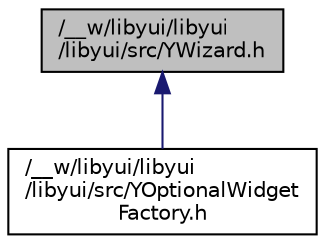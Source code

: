 digraph "/__w/libyui/libyui/libyui/src/YWizard.h"
{
 // LATEX_PDF_SIZE
  edge [fontname="Helvetica",fontsize="10",labelfontname="Helvetica",labelfontsize="10"];
  node [fontname="Helvetica",fontsize="10",shape=record];
  Node1 [label="/__w/libyui/libyui\l/libyui/src/YWizard.h",height=0.2,width=0.4,color="black", fillcolor="grey75", style="filled", fontcolor="black",tooltip=" "];
  Node1 -> Node2 [dir="back",color="midnightblue",fontsize="10",style="solid",fontname="Helvetica"];
  Node2 [label="/__w/libyui/libyui\l/libyui/src/YOptionalWidget\lFactory.h",height=0.2,width=0.4,color="black", fillcolor="white", style="filled",URL="$YOptionalWidgetFactory_8h_source.html",tooltip=" "];
}
